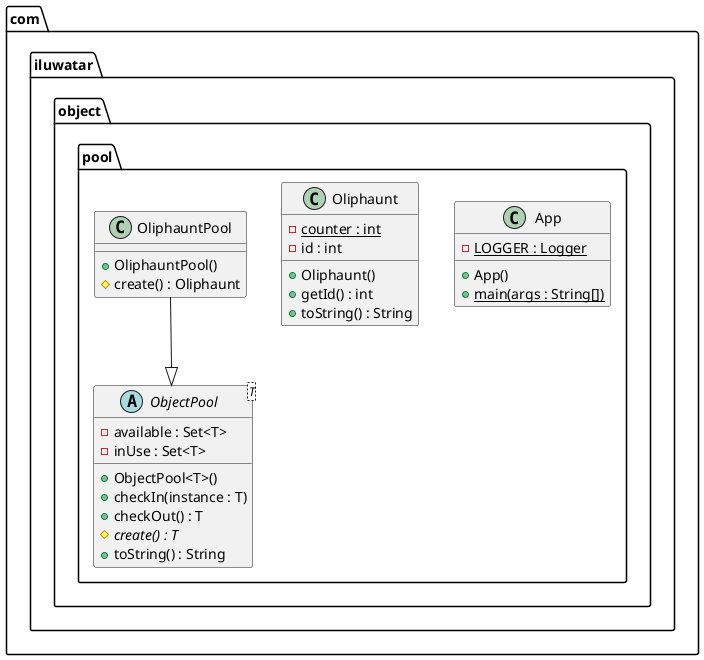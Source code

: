 @startuml
package com.iluwatar.object.pool {
  class App {
    - LOGGER : Logger {static}
    + App()
    + main(args : String[]) {static}
  }
  abstract class ObjectPool<T> {
    - available : Set<T>
    - inUse : Set<T>
    + ObjectPool<T>()
    + checkIn(instance : T)
    + checkOut() : T
    # create() : T {abstract}
    + toString() : String
  }
  class Oliphaunt {
    - counter : int {static}
    - id : int
    + Oliphaunt()
    + getId() : int
    + toString() : String
  }
  class OliphauntPool {
    + OliphauntPool()
    # create() : Oliphaunt
  }
}
OliphauntPool --|> ObjectPool 
@enduml